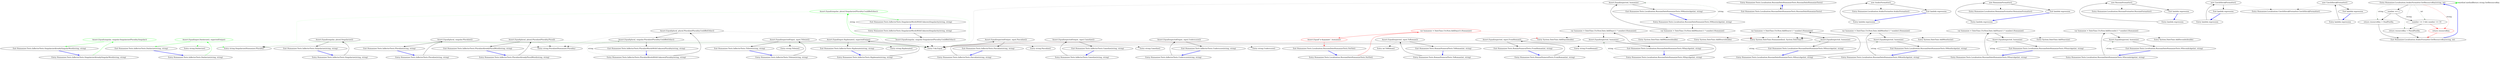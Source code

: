 digraph  {
d17 [label="Assert.Equal(singular, singular.Singularize(Plurality.Singular))", span="44-44", cluster="Humanizer.Tests.InflectorTests.SingularizeAlreadySingularWord(string, string)", color=green, community=0];
d16 [label="Entry Humanizer.Tests.InflectorTests.SingularizeAlreadySingularWord(string, string)", span="42-42", cluster="Humanizer.Tests.InflectorTests.SingularizeAlreadySingularWord(string, string)"];
d18 [label="Exit Humanizer.Tests.InflectorTests.SingularizeAlreadySingularWord(string, string)", span="42-42", cluster="Humanizer.Tests.InflectorTests.SingularizeAlreadySingularWord(string, string)"];
d15 [label="Entry string.Singularize(Humanizer.Plurality)", span="171-171", cluster="string.Singularize(Humanizer.Plurality)"];
d4 [label="Entry Unk.Equal", span="", cluster="Unk.Equal"];
d21 [label="Assert.Equal(singular, plural.Singularize(Plurality.CouldBeEither))", span="52-52", cluster="Humanizer.Tests.InflectorTests.SingularizeWordsWithUnknownSingularity(string, string)", color=green, community=0];
d19 [label="Entry Humanizer.Tests.InflectorTests.SingularizeWordsWithUnknownSingularity(string, string)", span="49-49", cluster="Humanizer.Tests.InflectorTests.SingularizeWordsWithUnknownSingularity(string, string)"];
d20 [label="Assert.Equal(singular, singular.Singularize(Plurality.CouldBeEither))", span="51-51", cluster="Humanizer.Tests.InflectorTests.SingularizeWordsWithUnknownSingularity(string, string)"];
d22 [label="Exit Humanizer.Tests.InflectorTests.SingularizeWordsWithUnknownSingularity(string, string)", span="49-49", cluster="Humanizer.Tests.InflectorTests.SingularizeWordsWithUnknownSingularity(string, string)"];
d28 [label="Assert.Equal(input.Dasherize(), expectedOutput)", span="75-75", cluster="Humanizer.Tests.InflectorTests.Dasherize(string, string)", color=green, community=0];
d27 [label="Entry Humanizer.Tests.InflectorTests.Dasherize(string, string)", span="73-73", cluster="Humanizer.Tests.InflectorTests.Dasherize(string, string)"];
d29 [label="Exit Humanizer.Tests.InflectorTests.Dasherize(string, string)", span="73-73", cluster="Humanizer.Tests.InflectorTests.Dasherize(string, string)"];
d30 [label="Entry string.Dasherize()", span="259-259", cluster="string.Dasherize()"];
d13 [label="Assert.Equal(singular, plural.Singularize())", span="37-37", cluster="Humanizer.Tests.InflectorTests.Singularize(string, string)"];
d1 [label="Assert.Equal(plural, singular.Pluralize())", span="15-15", cluster="Humanizer.Tests.InflectorTests.Pluralize(string, string)"];
d6 [label="Assert.Equal(plural, plural.Pluralize(Plurality.Plural))", span="22-22", cluster="Humanizer.Tests.InflectorTests.PluralizeAlreadyPluralWord(string, string)"];
d9 [label="Assert.Equal(plural, plural.Pluralize(Plurality.CouldBeEither))", span="29-29", cluster="Humanizer.Tests.InflectorTests.PluralizeWordsWithUnknownPlurality(string, string)"];
d10 [label="Assert.Equal(plural, singular.Pluralize(Plurality.CouldBeEither))", span="30-30", cluster="Humanizer.Tests.InflectorTests.PluralizeWordsWithUnknownPlurality(string, string)"];
d24 [label="Assert.Equal(expectedOuput, input.Titleize())", span="65-65", cluster="Humanizer.Tests.InflectorTests.Titleize(string, string)"];
d32 [label="Assert.Equal(input.Hyphenate(), expectedOutput)", span="85-85", cluster="Humanizer.Tests.InflectorTests.Hyphenate(string, string)"];
d36 [label="Assert.Equal(expectedOutput, input.Pascalize())", span="98-98", cluster="Humanizer.Tests.InflectorTests.Pascalize(string, string)"];
d40 [label="Assert.Equal(expectedOutput, input.Camelize())", span="112-112", cluster="Humanizer.Tests.InflectorTests.Camelize(string, string)"];
d44 [label="Assert.Equal(expectedOuput, input.Underscore())", span="125-125", cluster="Humanizer.Tests.InflectorTests.Underscore(string, string)"];
d12 [label="Entry Humanizer.Tests.InflectorTests.Singularize(string, string)", span="35-35", cluster="Humanizer.Tests.InflectorTests.Singularize(string, string)"];
d14 [label="Exit Humanizer.Tests.InflectorTests.Singularize(string, string)", span="35-35", cluster="Humanizer.Tests.InflectorTests.Singularize(string, string)"];
d0 [label="Entry Humanizer.Tests.InflectorTests.Pluralize(string, string)", span="13-13", cluster="Humanizer.Tests.InflectorTests.Pluralize(string, string)"];
d2 [label="Exit Humanizer.Tests.InflectorTests.Pluralize(string, string)", span="13-13", cluster="Humanizer.Tests.InflectorTests.Pluralize(string, string)"];
d3 [label="Entry string.Pluralize(Humanizer.Plurality)", span="147-147", cluster="string.Pluralize(Humanizer.Plurality)"];
d5 [label="Entry Humanizer.Tests.InflectorTests.PluralizeAlreadyPluralWord(string, string)", span="20-20", cluster="Humanizer.Tests.InflectorTests.PluralizeAlreadyPluralWord(string, string)"];
d7 [label="Exit Humanizer.Tests.InflectorTests.PluralizeAlreadyPluralWord(string, string)", span="20-20", cluster="Humanizer.Tests.InflectorTests.PluralizeAlreadyPluralWord(string, string)"];
d8 [label="Entry Humanizer.Tests.InflectorTests.PluralizeWordsWithUnknownPlurality(string, string)", span="27-27", cluster="Humanizer.Tests.InflectorTests.PluralizeWordsWithUnknownPlurality(string, string)"];
d11 [label="Exit Humanizer.Tests.InflectorTests.PluralizeWordsWithUnknownPlurality(string, string)", span="27-27", cluster="Humanizer.Tests.InflectorTests.PluralizeWordsWithUnknownPlurality(string, string)"];
d23 [label="Entry Humanizer.Tests.InflectorTests.Titleize(string, string)", span="63-63", cluster="Humanizer.Tests.InflectorTests.Titleize(string, string)"];
d25 [label="Exit Humanizer.Tests.InflectorTests.Titleize(string, string)", span="63-63", cluster="Humanizer.Tests.InflectorTests.Titleize(string, string)"];
d26 [label="Entry string.Titleize()", span="216-216", cluster="string.Titleize()"];
d31 [label="Entry Humanizer.Tests.InflectorTests.Hyphenate(string, string)", span="83-83", cluster="Humanizer.Tests.InflectorTests.Hyphenate(string, string)"];
d33 [label="Exit Humanizer.Tests.InflectorTests.Hyphenate(string, string)", span="83-83", cluster="Humanizer.Tests.InflectorTests.Hyphenate(string, string)"];
d34 [label="Entry string.Hyphenate()", span="269-269", cluster="string.Hyphenate()"];
d35 [label="Entry Humanizer.Tests.InflectorTests.Pascalize(string, string)", span="96-96", cluster="Humanizer.Tests.InflectorTests.Pascalize(string, string)"];
d37 [label="Exit Humanizer.Tests.InflectorTests.Pascalize(string, string)", span="96-96", cluster="Humanizer.Tests.InflectorTests.Pascalize(string, string)"];
d38 [label="Entry string.Pascalize()", span="226-226", cluster="string.Pascalize()"];
d39 [label="Entry Humanizer.Tests.InflectorTests.Camelize(string, string)", span="110-110", cluster="Humanizer.Tests.InflectorTests.Camelize(string, string)"];
d41 [label="Exit Humanizer.Tests.InflectorTests.Camelize(string, string)", span="110-110", cluster="Humanizer.Tests.InflectorTests.Camelize(string, string)"];
d42 [label="Entry string.Camelize()", span="236-236", cluster="string.Camelize()"];
d43 [label="Entry Humanizer.Tests.InflectorTests.Underscore(string, string)", span="123-123", cluster="Humanizer.Tests.InflectorTests.Underscore(string, string)"];
d45 [label="Exit Humanizer.Tests.InflectorTests.Underscore(string, string)", span="123-123", cluster="Humanizer.Tests.InflectorTests.Underscore(string, string)"];
d46 [label="Entry string.Underscore()", span="247-247", cluster="string.Underscore()"];
m1_8 [label="Entry string.FromRoman()", span="43-43", cluster="string.FromRoman()", file="DateHumanizeTests.fi-FI.cs"];
m1_0 [label="Entry Humanizer.Tests.RomanNumeralTests.ToRoman(int, string)", span="26-26", cluster="Humanizer.Tests.RomanNumeralTests.ToRoman(int, string)", file="DateHumanizeTests.fi-FI.cs"];
m1_1 [label="Assert.Equal(expected, input.ToRoman())", span="28-28", cluster="Humanizer.Tests.RomanNumeralTests.ToRoman(int, string)", file="DateHumanizeTests.fi-FI.cs"];
m1_2 [label="Exit Humanizer.Tests.RomanNumeralTests.ToRoman(int, string)", span="26-26", cluster="Humanizer.Tests.RomanNumeralTests.ToRoman(int, string)", file="DateHumanizeTests.fi-FI.cs"];
m1_5 [label="Entry Humanizer.Tests.RomanNumeralTests.FromRoman(int, string)", span="51-51", cluster="Humanizer.Tests.RomanNumeralTests.FromRoman(int, string)", file="DateHumanizeTests.fi-FI.cs"];
m1_6 [label="Assert.Equal(expected, input.FromRoman())", span="53-53", cluster="Humanizer.Tests.RomanNumeralTests.FromRoman(int, string)", file="DateHumanizeTests.fi-FI.cs"];
m1_7 [label="Exit Humanizer.Tests.RomanNumeralTests.FromRoman(int, string)", span="51-51", cluster="Humanizer.Tests.RomanNumeralTests.FromRoman(int, string)", file="DateHumanizeTests.fi-FI.cs"];
m1_3 [label="Entry int.ToRoman()", span="84-84", cluster="int.ToRoman()", file="DateHumanizeTests.fi-FI.cs"];
m3_9 [label="Entry Humanizer.Tests.Localisation.RussianDateHumanizeTests.NMinutesAgo(int, string)", span="52-52", cluster="Humanizer.Tests.Localisation.RussianDateHumanizeTests.NMinutesAgo(int, string)", file="DateHumanizeTests.ru-RU.cs"];
m3_10 [label="var humanize = DateTime.UtcNow.AddMinutes(-1 * number).Humanize()", span="54-54", cluster="Humanizer.Tests.Localisation.RussianDateHumanizeTests.NMinutesAgo(int, string)", file="DateHumanizeTests.ru-RU.cs"];
m3_11 [label="Assert.Equal(expected, humanize)", span="55-55", cluster="Humanizer.Tests.Localisation.RussianDateHumanizeTests.NMinutesAgo(int, string)", file="DateHumanizeTests.ru-RU.cs"];
m3_12 [label="Exit Humanizer.Tests.Localisation.RussianDateHumanizeTests.NMinutesAgo(int, string)", span="52-52", cluster="Humanizer.Tests.Localisation.RussianDateHumanizeTests.NMinutesAgo(int, string)", file="DateHumanizeTests.ru-RU.cs"];
m3_7 [label="Entry System.DateTime.Humanize(bool, System.DateTime?)", span="18-18", cluster="System.DateTime.Humanize(bool, System.DateTime?)", file="DateHumanizeTests.ru-RU.cs"];
m3_28 [label="Entry System.DateTime.AddMonths(int)", span="0-0", cluster="System.DateTime.AddMonths(int)", file="DateHumanizeTests.ru-RU.cs"];
m3_13 [label="Entry System.DateTime.AddMinutes(double)", span="0-0", cluster="System.DateTime.AddMinutes(double)", file="DateHumanizeTests.ru-RU.cs"];
m3_34 [label="Entry Humanizer.Tests.Localisation.RussianDateHumanizeTests.NotYet()", span="137-137", cluster="Humanizer.Tests.Localisation.RussianDateHumanizeTests.NotYet()", file="DateHumanizeTests.ru-RU.cs"];
m3_35 [label="var humanize = DateTime.UtcNow.AddDays(1).Humanize()", span="139-139", cluster="Humanizer.Tests.Localisation.RussianDateHumanizeTests.NotYet()", color=red, community=0, file="DateHumanizeTests.ru-RU.cs"];
m3_36 [label="Assert.Equal(''в будущем'', humanize)", span="140-140", cluster="Humanizer.Tests.Localisation.RussianDateHumanizeTests.NotYet()", color=red, community=0, file="DateHumanizeTests.ru-RU.cs"];
m3_37 [label="Exit Humanizer.Tests.Localisation.RussianDateHumanizeTests.NotYet()", span="137-137", cluster="Humanizer.Tests.Localisation.RussianDateHumanizeTests.NotYet()", file="DateHumanizeTests.ru-RU.cs"];
m3_14 [label="Entry Humanizer.Tests.Localisation.RussianDateHumanizeTests.NHoursAgo(int, string)", span="72-72", cluster="Humanizer.Tests.Localisation.RussianDateHumanizeTests.NHoursAgo(int, string)", file="DateHumanizeTests.ru-RU.cs"];
m3_15 [label="var humanize = DateTime.UtcNow.AddHours(-1 * number).Humanize()", span="74-74", cluster="Humanizer.Tests.Localisation.RussianDateHumanizeTests.NHoursAgo(int, string)", file="DateHumanizeTests.ru-RU.cs"];
m3_16 [label="Assert.Equal(expected, humanize)", span="75-75", cluster="Humanizer.Tests.Localisation.RussianDateHumanizeTests.NHoursAgo(int, string)", file="DateHumanizeTests.ru-RU.cs"];
m3_17 [label="Exit Humanizer.Tests.Localisation.RussianDateHumanizeTests.NHoursAgo(int, string)", span="72-72", cluster="Humanizer.Tests.Localisation.RussianDateHumanizeTests.NHoursAgo(int, string)", file="DateHumanizeTests.ru-RU.cs"];
m3_6 [label="Entry System.DateTime.AddSeconds(double)", span="0-0", cluster="System.DateTime.AddSeconds(double)", file="DateHumanizeTests.ru-RU.cs"];
m3_24 [label="Entry Humanizer.Tests.Localisation.RussianDateHumanizeTests.NMonthsAgo(int, string)", span="109-109", cluster="Humanizer.Tests.Localisation.RussianDateHumanizeTests.NMonthsAgo(int, string)", file="DateHumanizeTests.ru-RU.cs"];
m3_25 [label="var humanize = DateTime.UtcNow.Date.AddMonths(-1 * number).Humanize()", span="111-111", cluster="Humanizer.Tests.Localisation.RussianDateHumanizeTests.NMonthsAgo(int, string)", file="DateHumanizeTests.ru-RU.cs"];
m3_26 [label="Assert.Equal(expected, humanize)", span="112-112", cluster="Humanizer.Tests.Localisation.RussianDateHumanizeTests.NMonthsAgo(int, string)", file="DateHumanizeTests.ru-RU.cs"];
m3_27 [label="Exit Humanizer.Tests.Localisation.RussianDateHumanizeTests.NMonthsAgo(int, string)", span="109-109", cluster="Humanizer.Tests.Localisation.RussianDateHumanizeTests.NMonthsAgo(int, string)", file="DateHumanizeTests.ru-RU.cs"];
m3_33 [label="Entry System.DateTime.AddYears(int)", span="0-0", cluster="System.DateTime.AddYears(int)", file="DateHumanizeTests.ru-RU.cs"];
m3_29 [label="Entry Humanizer.Tests.Localisation.RussianDateHumanizeTests.NYearsAgo(int, string)", span="130-130", cluster="Humanizer.Tests.Localisation.RussianDateHumanizeTests.NYearsAgo(int, string)", file="DateHumanizeTests.ru-RU.cs"];
m3_30 [label="var humanize = DateTime.UtcNow.Date.AddYears(-1 * number).Humanize()", span="132-132", cluster="Humanizer.Tests.Localisation.RussianDateHumanizeTests.NYearsAgo(int, string)", file="DateHumanizeTests.ru-RU.cs"];
m3_31 [label="Assert.Equal(expected, humanize)", span="133-133", cluster="Humanizer.Tests.Localisation.RussianDateHumanizeTests.NYearsAgo(int, string)", file="DateHumanizeTests.ru-RU.cs"];
m3_32 [label="Exit Humanizer.Tests.Localisation.RussianDateHumanizeTests.NYearsAgo(int, string)", span="130-130", cluster="Humanizer.Tests.Localisation.RussianDateHumanizeTests.NYearsAgo(int, string)", file="DateHumanizeTests.ru-RU.cs"];
m3_0 [label="Entry Humanizer.Tests.Localisation.RussianDateHumanizeTests.RussianDateHumanizeTests()", span="8-8", cluster="Humanizer.Tests.Localisation.RussianDateHumanizeTests.RussianDateHumanizeTests()", file="DateHumanizeTests.ru-RU.cs"];
m3_1 [label="Exit Humanizer.Tests.Localisation.RussianDateHumanizeTests.RussianDateHumanizeTests()", span="8-8", cluster="Humanizer.Tests.Localisation.RussianDateHumanizeTests.RussianDateHumanizeTests()", file="DateHumanizeTests.ru-RU.cs"];
m3_19 [label="Entry Humanizer.Tests.Localisation.RussianDateHumanizeTests.NDaysAgo(int, string)", span="94-94", cluster="Humanizer.Tests.Localisation.RussianDateHumanizeTests.NDaysAgo(int, string)", file="DateHumanizeTests.ru-RU.cs"];
m3_20 [label="var humanize = DateTime.UtcNow.Date.AddDays(-1 * number).Humanize()", span="96-96", cluster="Humanizer.Tests.Localisation.RussianDateHumanizeTests.NDaysAgo(int, string)", file="DateHumanizeTests.ru-RU.cs"];
m3_21 [label="Assert.Equal(expected, humanize)", span="97-97", cluster="Humanizer.Tests.Localisation.RussianDateHumanizeTests.NDaysAgo(int, string)", file="DateHumanizeTests.ru-RU.cs"];
m3_22 [label="Exit Humanizer.Tests.Localisation.RussianDateHumanizeTests.NDaysAgo(int, string)", span="94-94", cluster="Humanizer.Tests.Localisation.RussianDateHumanizeTests.NDaysAgo(int, string)", file="DateHumanizeTests.ru-RU.cs"];
m3_2 [label="Entry Humanizer.Tests.Localisation.RussianDateHumanizeTests.NSecondsAgo(int, string)", span="29-29", cluster="Humanizer.Tests.Localisation.RussianDateHumanizeTests.NSecondsAgo(int, string)", file="DateHumanizeTests.ru-RU.cs"];
m3_3 [label="var humanize = DateTime.UtcNow.AddSeconds(-1 * number).Humanize()", span="31-31", cluster="Humanizer.Tests.Localisation.RussianDateHumanizeTests.NSecondsAgo(int, string)", file="DateHumanizeTests.ru-RU.cs"];
m3_4 [label="Assert.Equal(expected, humanize)", span="32-32", cluster="Humanizer.Tests.Localisation.RussianDateHumanizeTests.NSecondsAgo(int, string)", file="DateHumanizeTests.ru-RU.cs"];
m3_5 [label="Exit Humanizer.Tests.Localisation.RussianDateHumanizeTests.NSecondsAgo(int, string)", span="29-29", cluster="Humanizer.Tests.Localisation.RussianDateHumanizeTests.NSecondsAgo(int, string)", file="DateHumanizeTests.ru-RU.cs"];
m3_23 [label="Entry System.DateTime.AddDays(double)", span="0-0", cluster="System.DateTime.AddDays(double)", file="DateHumanizeTests.ru-RU.cs"];
m3_18 [label="Entry System.DateTime.AddHours(double)", span="0-0", cluster="System.DateTime.AddHours(double)", file="DateHumanizeTests.ru-RU.cs"];
m4_11 [label="Entry Humanizer.Localisation.ArabicFormatter.ArabicFormatter()", span="2-2", cluster="Humanizer.Localisation.ArabicFormatter.ArabicFormatter()", file="DefaultFormatter.cs"];
m4_3 [label="Entry Humanizer.Localisation.RomanianFormatter.RomanianFormatter()", span="2-2", cluster="Humanizer.Localisation.RomanianFormatter.RomanianFormatter()", file="DefaultFormatter.cs"];
m4_7 [label="Entry Humanizer.Localisation.RussianFormatter.RussianFormatter()", span="2-2", cluster="Humanizer.Localisation.RussianFormatter.RussianFormatter()", file="DefaultFormatter.cs"];
m4_15 [label="Entry Humanizer.Localisation.CzechSlovakFormatter.CzechSlovakFormatter()", span="2-2", cluster="Humanizer.Localisation.CzechSlovakFormatter.CzechSlovakFormatter()", file="DefaultFormatter.cs"];
m4_16 [label="Entry lambda expression", span="19-19", cluster="lambda expression", file="DefaultFormatter.cs"];
m4_0 [label="Entry lambda expression", span="15-15", cluster="lambda expression", file="DefaultFormatter.cs"];
m4_1 [label="new RomanianFormatter()", span="15-15", cluster="lambda expression", file="DefaultFormatter.cs"];
m4_2 [label="Exit lambda expression", span="15-15", cluster="lambda expression", file="DefaultFormatter.cs"];
m4_4 [label="Entry lambda expression", span="16-16", cluster="lambda expression", file="DefaultFormatter.cs"];
m4_5 [label="new RussianFormatter()", span="16-16", cluster="lambda expression", file="DefaultFormatter.cs"];
m4_6 [label="Exit lambda expression", span="16-16", cluster="lambda expression", file="DefaultFormatter.cs"];
m4_8 [label="Entry lambda expression", span="17-17", cluster="lambda expression", file="DefaultFormatter.cs"];
m4_9 [label="new ArabicFormatter()", span="17-17", cluster="lambda expression", file="DefaultFormatter.cs"];
m4_10 [label="Exit lambda expression", span="17-17", cluster="lambda expression", file="DefaultFormatter.cs"];
m4_12 [label="Entry lambda expression", span="18-18", cluster="lambda expression", file="DefaultFormatter.cs"];
m4_13 [label="new CzechSlovakFormatter()", span="18-18", cluster="lambda expression", file="DefaultFormatter.cs"];
m4_14 [label="Exit lambda expression", span="18-18", cluster="lambda expression", file="DefaultFormatter.cs"];
m4_17 [label="new CzechSlovakFormatter()", span="19-19", cluster="lambda expression", file="DefaultFormatter.cs"];
m4_18 [label="Exit lambda expression", span="19-19", cluster="lambda expression", file="DefaultFormatter.cs"];
m6_0 [label="Entry Humanizer.Localisation.ArabicFormatter.GetResourceKey(string, int)", span="7-7", cluster="Humanizer.Localisation.ArabicFormatter.GetResourceKey(string, int)", file="IFormatter.cs"];
m6_1 [label="number == 2", span="10-10", cluster="Humanizer.Localisation.ArabicFormatter.GetResourceKey(string, int)", file="IFormatter.cs"];
m6_2 [label="return resourceKey + DualPostfix;", span="11-11", cluster="Humanizer.Localisation.ArabicFormatter.GetResourceKey(string, int)", file="IFormatter.cs"];
m6_3 [label="number >= 3 && number <= 10", span="14-14", cluster="Humanizer.Localisation.ArabicFormatter.GetResourceKey(string, int)", file="IFormatter.cs"];
m6_4 [label="return resourceKey + PluralPostfix;", span="15-15", cluster="Humanizer.Localisation.ArabicFormatter.GetResourceKey(string, int)", file="IFormatter.cs"];
m6_5 [label="return resourceKey;", span="17-17", cluster="Humanizer.Localisation.ArabicFormatter.GetResourceKey(string, int)", color=red, community=0, file="IFormatter.cs"];
m6_6 [label="Exit Humanizer.Localisation.ArabicFormatter.GetResourceKey(string, int)", span="7-7", cluster="Humanizer.Localisation.ArabicFormatter.GetResourceKey(string, int)", file="IFormatter.cs"];
d17 -> d18  [key=0, style=solid, color=green];
d17 -> d15  [key=2, style=dotted, color=green];
d17 -> d4  [key=2, style=dotted, color=green];
d16 -> d17  [key=0, style=solid, color=green];
d18 -> d16  [key=0, style=bold, color=blue];
d21 -> d22  [key=0, style=solid, color=green];
d21 -> d15  [key=2, style=dotted, color=green];
d21 -> d4  [key=2, style=dotted, color=green];
d19 -> d21  [key=1, style=dashed, color=green, label=string];
d19 -> d20  [key=0, style=solid];
d20 -> d21  [key=0, style=solid, color=green];
d20 -> d15  [key=2, style=dotted];
d20 -> d4  [key=2, style=dotted];
d22 -> d19  [key=0, style=bold, color=blue];
d28 -> d29  [key=0, style=solid, color=green];
d28 -> d30  [key=2, style=dotted, color=green];
d28 -> d4  [key=2, style=dotted, color=green];
d27 -> d28  [key=0, style=solid, color=green];
d29 -> d27  [key=0, style=bold, color=blue];
d13 -> d15  [key=2, style=dotted];
d13 -> d4  [key=2, style=dotted];
d13 -> d14  [key=0, style=solid];
d1 -> d4  [key=2, style=dotted];
d1 -> d2  [key=0, style=solid];
d1 -> d3  [key=2, style=dotted];
d6 -> d4  [key=2, style=dotted];
d6 -> d7  [key=0, style=solid];
d6 -> d3  [key=2, style=dotted];
d9 -> d4  [key=2, style=dotted];
d9 -> d10  [key=0, style=solid];
d9 -> d3  [key=2, style=dotted];
d10 -> d4  [key=2, style=dotted];
d10 -> d11  [key=0, style=solid];
d10 -> d3  [key=2, style=dotted];
d24 -> d4  [key=2, style=dotted];
d24 -> d25  [key=0, style=solid];
d24 -> d26  [key=2, style=dotted];
d32 -> d4  [key=2, style=dotted];
d32 -> d33  [key=0, style=solid];
d32 -> d34  [key=2, style=dotted];
d36 -> d4  [key=2, style=dotted];
d36 -> d37  [key=0, style=solid];
d36 -> d38  [key=2, style=dotted];
d40 -> d4  [key=2, style=dotted];
d40 -> d41  [key=0, style=solid];
d40 -> d42  [key=2, style=dotted];
d44 -> d4  [key=2, style=dotted];
d44 -> d45  [key=0, style=solid];
d44 -> d46  [key=2, style=dotted];
d12 -> d13  [key=0, style=solid];
d14 -> d12  [key=0, style=bold, color=blue];
d0 -> d1  [key=0, style=solid];
d2 -> d0  [key=0, style=bold, color=blue];
d5 -> d6  [key=0, style=solid];
d7 -> d5  [key=0, style=bold, color=blue];
d8 -> d9  [key=0, style=solid];
d8 -> d10  [key=1, style=dashed, color=darkseagreen4, label=string];
d11 -> d8  [key=0, style=bold, color=blue];
d23 -> d24  [key=0, style=solid];
d25 -> d23  [key=0, style=bold, color=blue];
d31 -> d32  [key=0, style=solid];
d33 -> d31  [key=0, style=bold, color=blue];
d35 -> d36  [key=0, style=solid];
d37 -> d35  [key=0, style=bold, color=blue];
d39 -> d40  [key=0, style=solid];
d41 -> d39  [key=0, style=bold, color=blue];
d43 -> d44  [key=0, style=solid];
d45 -> d43  [key=0, style=bold, color=blue];
m1_0 -> m1_1  [key=0, style=solid];
m1_1 -> m1_2  [key=0, style=solid];
m1_1 -> m1_3  [key=2, style=dotted];
m1_1 -> d4  [key=2, style=dotted];
m1_2 -> m1_0  [key=0, style=bold, color=blue];
m1_5 -> m1_6  [key=0, style=solid];
m1_6 -> m1_7  [key=0, style=solid];
m1_6 -> m1_8  [key=2, style=dotted];
m1_6 -> d4  [key=2, style=dotted];
m1_7 -> m1_5  [key=0, style=bold, color=blue];
m3_9 -> m3_10  [key=0, style=solid];
m3_9 -> m3_11  [key=1, style=dashed, color=darkseagreen4, label=string];
m3_10 -> m3_11  [key=0, style=solid];
m3_10 -> m3_13  [key=2, style=dotted];
m3_10 -> m3_7  [key=2, style=dotted];
m3_11 -> m3_12  [key=0, style=solid];
m3_11 -> d4  [key=2, style=dotted];
m3_12 -> m3_9  [key=0, style=bold, color=blue];
m3_34 -> m3_35  [key=0, style=solid, color=red];
m3_35 -> m3_36  [key=0, style=solid, color=red];
m3_35 -> m3_23  [key=2, style=dotted, color=red];
m3_35 -> m3_7  [key=2, style=dotted, color=red];
m3_36 -> m3_37  [key=0, style=solid, color=red];
m3_36 -> d4  [key=2, style=dotted, color=red];
m3_37 -> m3_34  [key=0, style=bold, color=blue];
m3_14 -> m3_15  [key=0, style=solid];
m3_14 -> m3_16  [key=1, style=dashed, color=darkseagreen4, label=string];
m3_15 -> m3_16  [key=0, style=solid];
m3_15 -> m3_18  [key=2, style=dotted];
m3_15 -> m3_7  [key=2, style=dotted];
m3_16 -> m3_17  [key=0, style=solid];
m3_16 -> d4  [key=2, style=dotted];
m3_17 -> m3_14  [key=0, style=bold, color=blue];
m3_24 -> m3_25  [key=0, style=solid];
m3_24 -> m3_26  [key=1, style=dashed, color=darkseagreen4, label=string];
m3_25 -> m3_26  [key=0, style=solid];
m3_25 -> m3_28  [key=2, style=dotted];
m3_25 -> m3_7  [key=2, style=dotted];
m3_26 -> m3_27  [key=0, style=solid];
m3_26 -> d4  [key=2, style=dotted];
m3_27 -> m3_24  [key=0, style=bold, color=blue];
m3_29 -> m3_30  [key=0, style=solid];
m3_29 -> m3_31  [key=1, style=dashed, color=darkseagreen4, label=string];
m3_30 -> m3_31  [key=0, style=solid];
m3_30 -> m3_33  [key=2, style=dotted];
m3_30 -> m3_7  [key=2, style=dotted];
m3_31 -> m3_32  [key=0, style=solid];
m3_31 -> d4  [key=2, style=dotted];
m3_32 -> m3_29  [key=0, style=bold, color=blue];
m3_0 -> m3_1  [key=0, style=solid];
m3_1 -> m3_0  [key=0, style=bold, color=blue];
m3_19 -> m3_20  [key=0, style=solid];
m3_19 -> m3_21  [key=1, style=dashed, color=darkseagreen4, label=string];
m3_20 -> m3_21  [key=0, style=solid];
m3_20 -> m3_23  [key=2, style=dotted];
m3_20 -> m3_7  [key=2, style=dotted];
m3_21 -> m3_22  [key=0, style=solid];
m3_21 -> d4  [key=2, style=dotted];
m3_22 -> m3_19  [key=0, style=bold, color=blue];
m3_2 -> m3_3  [key=0, style=solid];
m3_2 -> m3_4  [key=1, style=dashed, color=darkseagreen4, label=string];
m3_3 -> m3_4  [key=0, style=solid];
m3_3 -> m3_6  [key=2, style=dotted];
m3_3 -> m3_7  [key=2, style=dotted];
m3_4 -> m3_5  [key=0, style=solid];
m3_4 -> d4  [key=2, style=dotted];
m3_5 -> m3_2  [key=0, style=bold, color=blue];
m4_16 -> m4_17  [key=0, style=solid];
m4_0 -> m4_1  [key=0, style=solid];
m4_1 -> m4_2  [key=0, style=solid];
m4_1 -> m4_3  [key=2, style=dotted];
m4_2 -> m4_0  [key=0, style=bold, color=blue];
m4_4 -> m4_5  [key=0, style=solid];
m4_5 -> m4_6  [key=0, style=solid];
m4_5 -> m4_7  [key=2, style=dotted];
m4_6 -> m4_4  [key=0, style=bold, color=blue];
m4_8 -> m4_9  [key=0, style=solid];
m4_9 -> m4_10  [key=0, style=solid];
m4_9 -> m4_11  [key=2, style=dotted];
m4_10 -> m4_8  [key=0, style=bold, color=blue];
m4_12 -> m4_13  [key=0, style=solid];
m4_13 -> m4_14  [key=0, style=solid];
m4_13 -> m4_15  [key=2, style=dotted];
m4_14 -> m4_12  [key=0, style=bold, color=blue];
m4_17 -> m4_18  [key=0, style=solid];
m4_17 -> m4_15  [key=2, style=dotted];
m4_18 -> m4_16  [key=0, style=bold, color=blue];
m6_0 -> m6_1  [key=0, style=solid];
m6_0 -> m6_2  [key=1, style=dashed, color=darkseagreen4, label=string];
m6_0 -> m6_3  [key=1, style=dashed, color=darkseagreen4, label=int];
m6_0 -> m6_4  [key=1, style=dashed, color=darkseagreen4, label=string];
m6_0 -> m6_5  [key=1, style=dashed, color=red, label=string];
m6_0 -> m6_0  [key=3, color=green, style=bold, label="method methodReturn string GetResourceKey"];
m6_1 -> m6_2  [key=0, style=solid];
m6_1 -> m6_3  [key=0, style=solid];
m6_2 -> m6_6  [key=0, style=solid];
m6_3 -> m6_4  [key=0, style=solid];
m6_3 -> m6_5  [key=0, style=solid, color=red];
m6_4 -> m6_6  [key=0, style=solid];
m6_5 -> m6_6  [key=0, style=solid, color=red];
m6_6 -> m6_0  [key=0, style=bold, color=blue];
}
